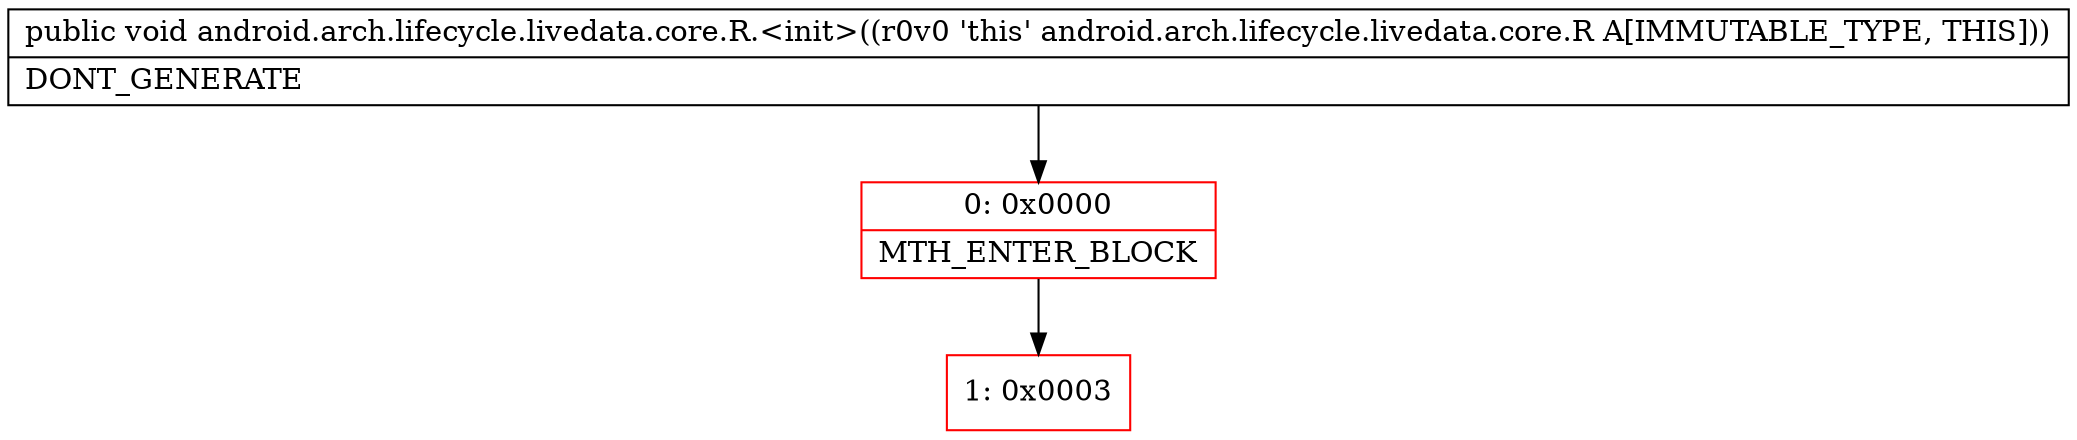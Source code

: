 digraph "CFG forandroid.arch.lifecycle.livedata.core.R.\<init\>()V" {
subgraph cluster_Region_1941917502 {
label = "R(0)";
node [shape=record,color=blue];
}
Node_0 [shape=record,color=red,label="{0\:\ 0x0000|MTH_ENTER_BLOCK\l}"];
Node_1 [shape=record,color=red,label="{1\:\ 0x0003}"];
MethodNode[shape=record,label="{public void android.arch.lifecycle.livedata.core.R.\<init\>((r0v0 'this' android.arch.lifecycle.livedata.core.R A[IMMUTABLE_TYPE, THIS]))  | DONT_GENERATE\l}"];
MethodNode -> Node_0;
Node_0 -> Node_1;
}

